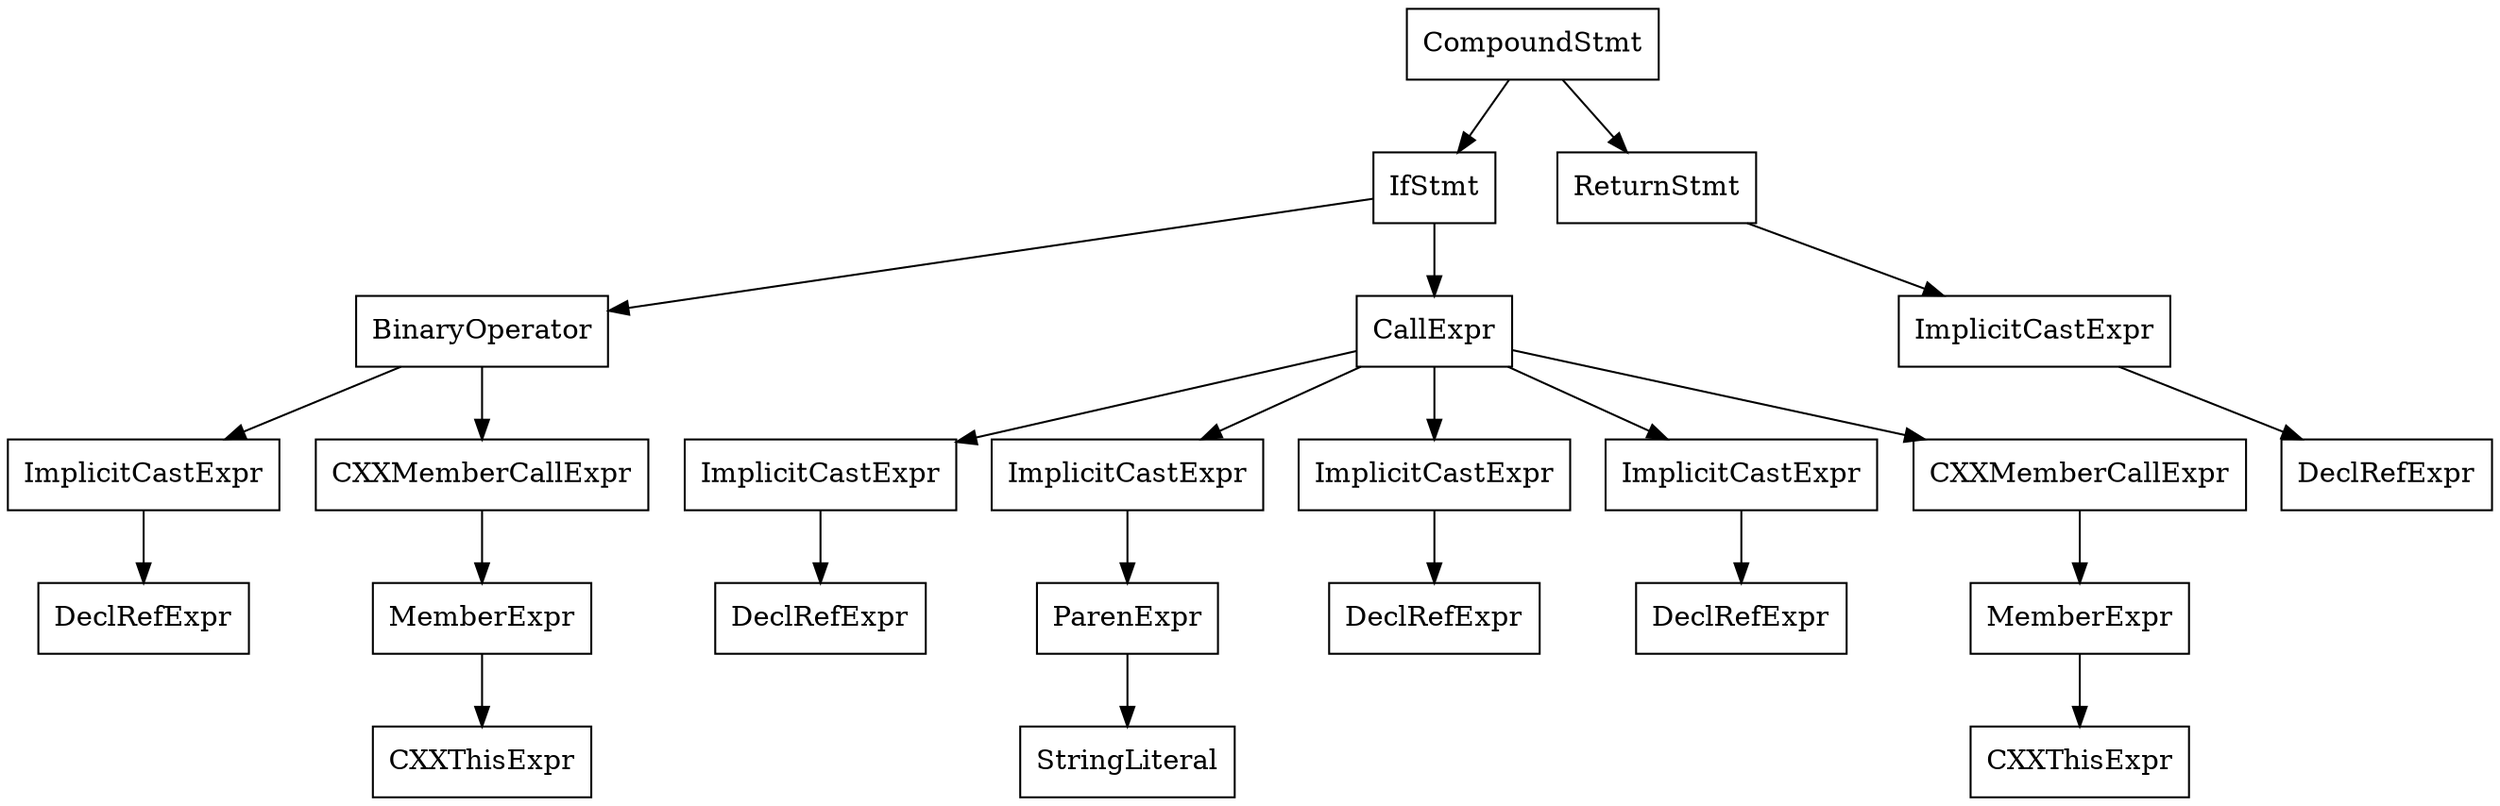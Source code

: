 digraph unnamed {

	Node0x55c2a5717690 [shape=record,label="{CompoundStmt}"];
	Node0x55c2a5717690 -> Node0x55c2a5717628;
	Node0x55c2a5717690 -> Node0x55c2a5717680;
	Node0x55c2a5717628 [shape=record,label="{IfStmt}"];
	Node0x55c2a5717628 -> Node0x55c2a5717438;
	Node0x55c2a5717628 -> Node0x55c2a57175a0;
	Node0x55c2a5717438 [shape=record,label="{BinaryOperator}"];
	Node0x55c2a5717438 -> Node0x55c2a5717420;
	Node0x55c2a5717438 -> Node0x55c2a5717400;
	Node0x55c2a5717420 [shape=record,label="{ImplicitCastExpr}"];
	Node0x55c2a5717420 -> Node0x55c2a57173a0;
	Node0x55c2a57173a0 [shape=record,label="{DeclRefExpr}"];
	Node0x55c2a5717400 [shape=record,label="{CXXMemberCallExpr}"];
	Node0x55c2a5717400 -> Node0x55c2a57173d0;
	Node0x55c2a57173d0 [shape=record,label="{MemberExpr}"];
	Node0x55c2a57173d0 -> Node0x55c2a57173c0;
	Node0x55c2a57173c0 [shape=record,label="{CXXThisExpr}"];
	Node0x55c2a57175a0 [shape=record,label="{CallExpr}"];
	Node0x55c2a57175a0 -> Node0x55c2a5717588;
	Node0x55c2a57175a0 -> Node0x55c2a57175e0;
	Node0x55c2a57175a0 -> Node0x55c2a57175f8;
	Node0x55c2a57175a0 -> Node0x55c2a5717610;
	Node0x55c2a57175a0 -> Node0x55c2a5717520;
	Node0x55c2a5717588 [shape=record,label="{ImplicitCastExpr}"];
	Node0x55c2a5717588 -> Node0x55c2a5717540;
	Node0x55c2a5717540 [shape=record,label="{DeclRefExpr}"];
	Node0x55c2a57175e0 [shape=record,label="{ImplicitCastExpr}"];
	Node0x55c2a57175e0 -> Node0x55c2a51c70b0;
	Node0x55c2a51c70b0 [shape=record,label="{ParenExpr}"];
	Node0x55c2a51c70b0 -> Node0x55c2a51c7058;
	Node0x55c2a51c7058 [shape=record,label="{StringLiteral}"];
	Node0x55c2a57175f8 [shape=record,label="{ImplicitCastExpr}"];
	Node0x55c2a57175f8 -> Node0x55c2a57174a0;
	Node0x55c2a57174a0 [shape=record,label="{DeclRefExpr}"];
	Node0x55c2a5717610 [shape=record,label="{ImplicitCastExpr}"];
	Node0x55c2a5717610 -> Node0x55c2a57174c0;
	Node0x55c2a57174c0 [shape=record,label="{DeclRefExpr}"];
	Node0x55c2a5717520 [shape=record,label="{CXXMemberCallExpr}"];
	Node0x55c2a5717520 -> Node0x55c2a57174f0;
	Node0x55c2a57174f0 [shape=record,label="{MemberExpr}"];
	Node0x55c2a57174f0 -> Node0x55c2a57174e0;
	Node0x55c2a57174e0 [shape=record,label="{CXXThisExpr}"];
	Node0x55c2a5717680 [shape=record,label="{ReturnStmt}"];
	Node0x55c2a5717680 -> Node0x55c2a5717668;
	Node0x55c2a5717668 [shape=record,label="{ImplicitCastExpr}"];
	Node0x55c2a5717668 -> Node0x55c2a5717648;
	Node0x55c2a5717648 [shape=record,label="{DeclRefExpr}"];
}
